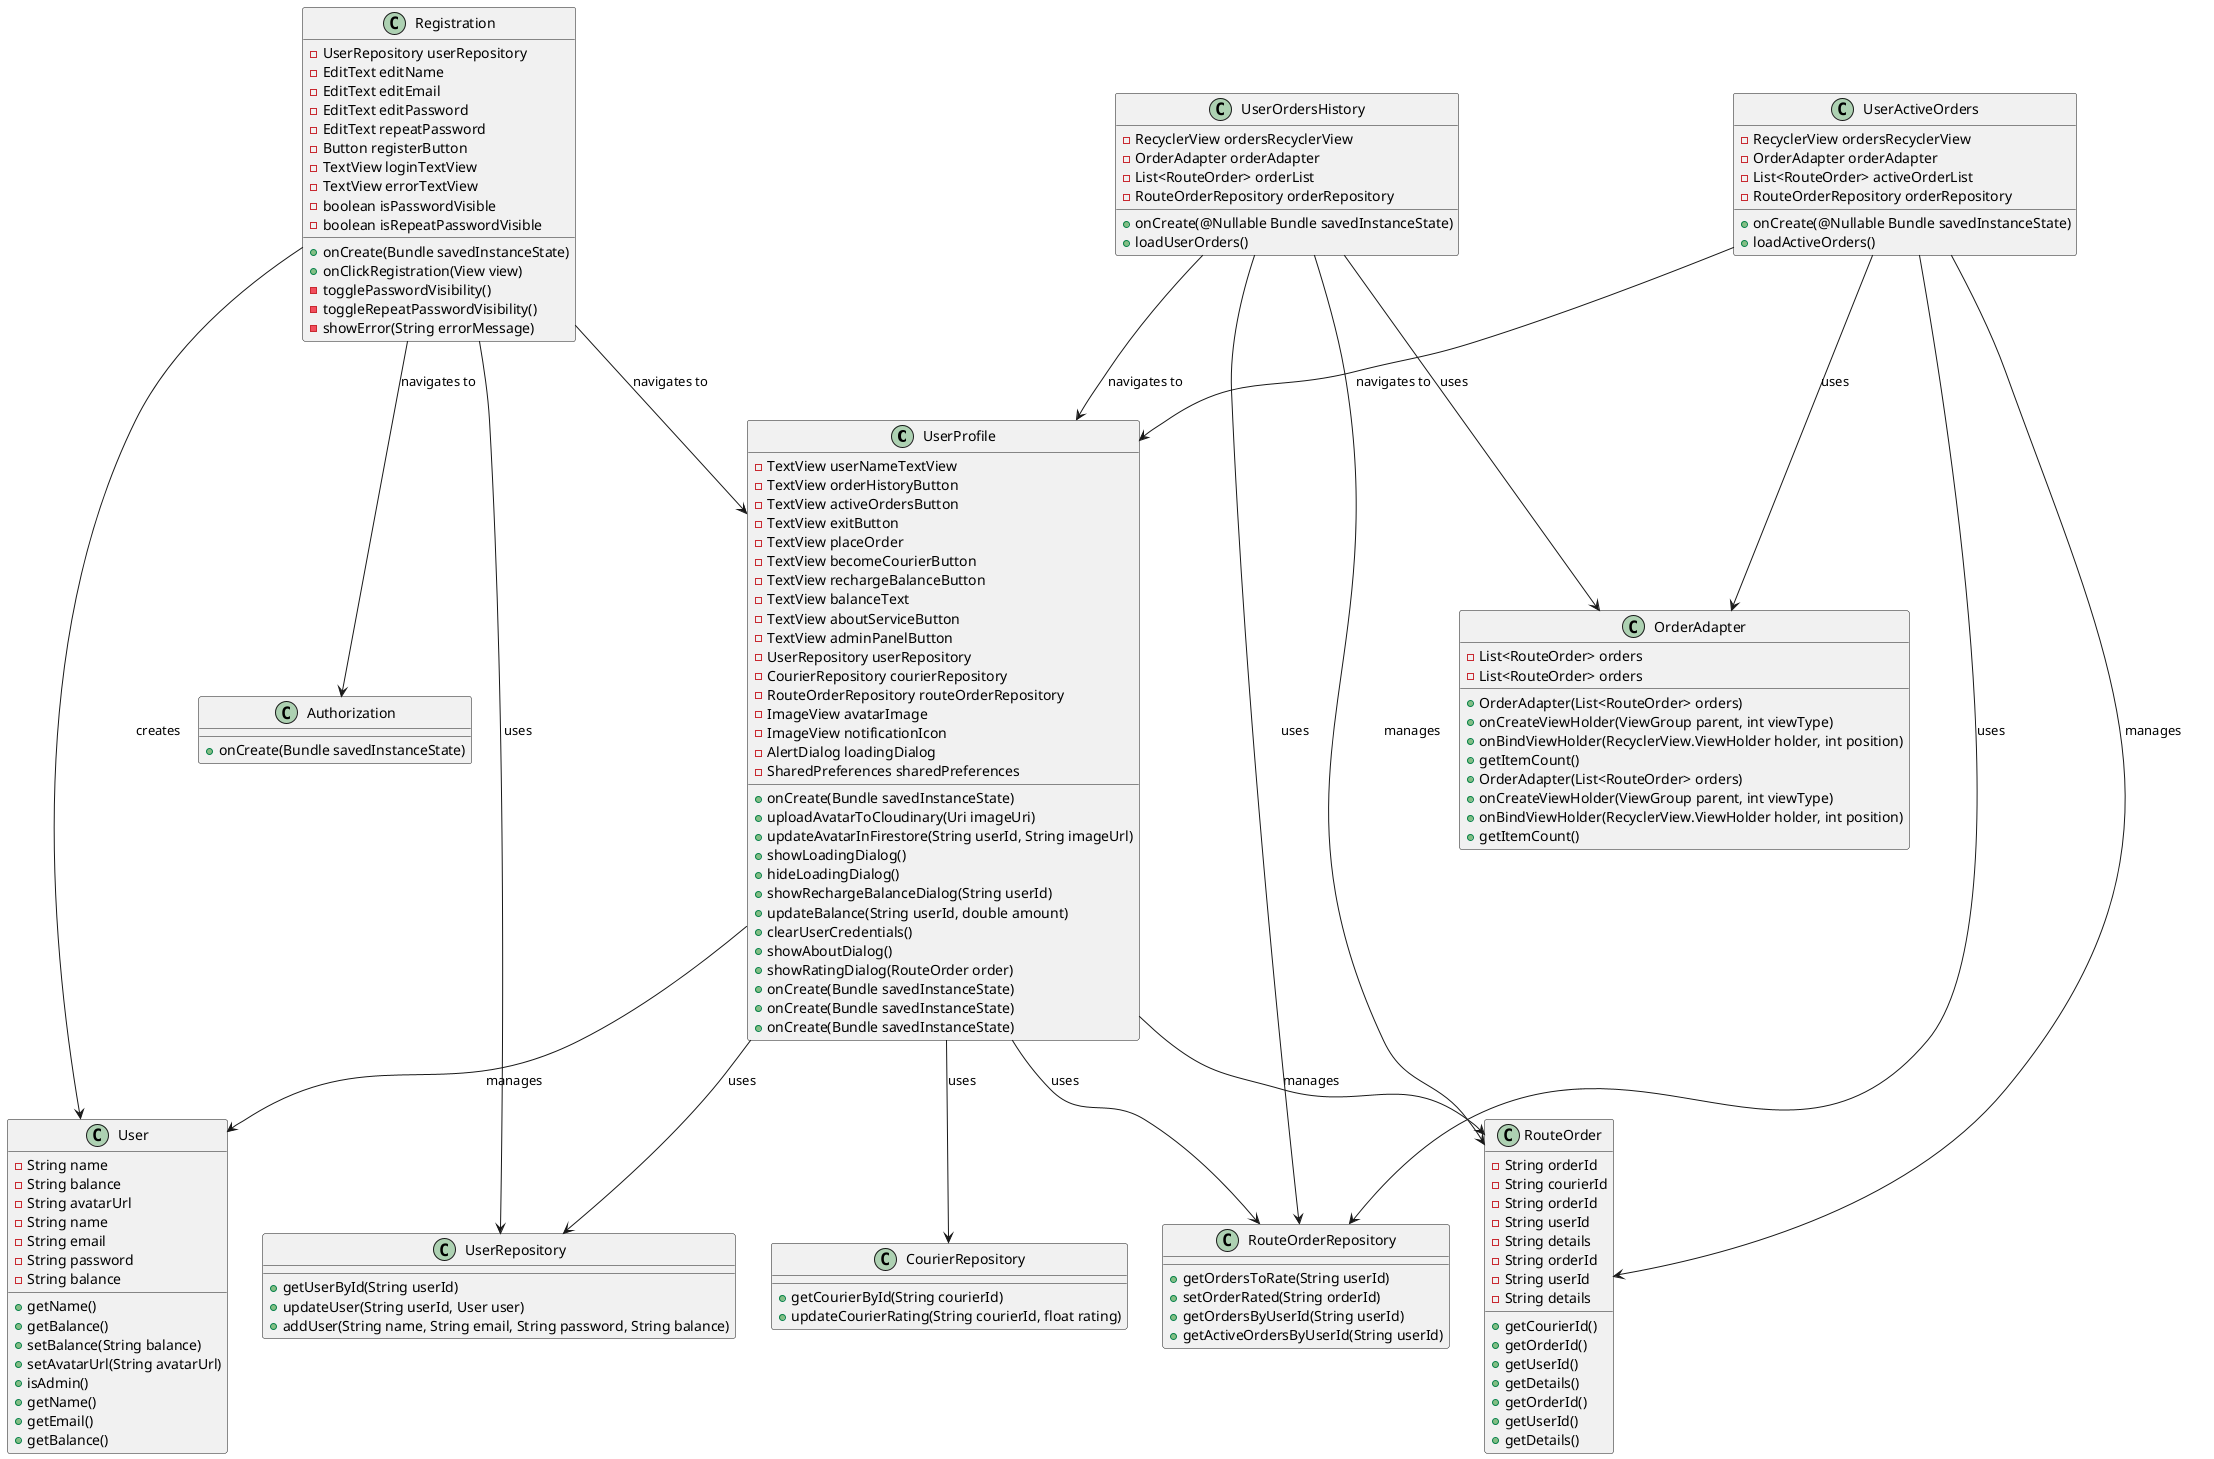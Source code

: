 @startuml
'https://plantuml.com/class-diagram

    class UserProfile {
        - TextView userNameTextView
        - TextView orderHistoryButton
        - TextView activeOrdersButton
        - TextView exitButton
        - TextView placeOrder
        - TextView becomeCourierButton
        - TextView rechargeBalanceButton
        - TextView balanceText
        - TextView aboutServiceButton
        - TextView adminPanelButton
        - UserRepository userRepository
        - CourierRepository courierRepository
        - RouteOrderRepository routeOrderRepository
        - ImageView avatarImage
        - ImageView notificationIcon
        - AlertDialog loadingDialog
        - SharedPreferences sharedPreferences
        + onCreate(Bundle savedInstanceState)
        + uploadAvatarToCloudinary(Uri imageUri)
        + updateAvatarInFirestore(String userId, String imageUrl)
        + showLoadingDialog()
        + hideLoadingDialog()
        + showRechargeBalanceDialog(String userId)
        + updateBalance(String userId, double amount)
        + clearUserCredentials()
        + showAboutDialog()
        + showRatingDialog(RouteOrder order)
    }

    class UserRepository {
        + getUserById(String userId)
        + updateUser(String userId, User user)
    }

    class CourierRepository {
        + getCourierById(String courierId)
        + updateCourierRating(String courierId, float rating)
    }

    class RouteOrderRepository {
        + getOrdersToRate(String userId)
        + setOrderRated(String orderId)
    }

    class RouteOrder {
        - String orderId
        - String courierId
        + getCourierId()
    }

    class User {
        - String name
        - String balance
        - String avatarUrl
        + getName()
        + getBalance()
        + setBalance(String balance)
        + setAvatarUrl(String avatarUrl)
        + isAdmin()
    }

    UserProfile --> UserRepository : uses
    UserProfile --> CourierRepository : uses
    UserProfile --> RouteOrderRepository : uses
    UserProfile --> RouteOrder : manages
    UserProfile --> User : manages
    class UserOrdersHistory {
            - RecyclerView ordersRecyclerView
            - OrderAdapter orderAdapter
            - List<RouteOrder> orderList
            - RouteOrderRepository orderRepository
            + onCreate(@Nullable Bundle savedInstanceState)
            + loadUserOrders()
        }

        class OrderAdapter {
            - List<RouteOrder> orders
            + OrderAdapter(List<RouteOrder> orders)
            + onCreateViewHolder(ViewGroup parent, int viewType)
            + onBindViewHolder(RecyclerView.ViewHolder holder, int position)
            + getItemCount()
        }

        class RouteOrderRepository {
            + getOrdersByUserId(String userId)
        }

        class RouteOrder {
            - String orderId
            - String userId
            - String details
            + getOrderId()
            + getUserId()
            + getDetails()
        }

        class UserProfile {
            + onCreate(Bundle savedInstanceState)
        }


        UserOrdersHistory --> OrderAdapter : uses
        UserOrdersHistory --> RouteOrderRepository : uses
        UserOrdersHistory --> RouteOrder : manages
        UserOrdersHistory --> UserProfile : navigates to
         UserActiveOrders --> OrderAdapter : uses
         class UserActiveOrders {
                 - RecyclerView ordersRecyclerView
                 - OrderAdapter orderAdapter
                 - List<RouteOrder> activeOrderList
                 - RouteOrderRepository orderRepository
                 + onCreate(@Nullable Bundle savedInstanceState)
                 + loadActiveOrders()
             }

             class OrderAdapter {
                 - List<RouteOrder> orders
                 + OrderAdapter(List<RouteOrder> orders)
                 + onCreateViewHolder(ViewGroup parent, int viewType)
                 + onBindViewHolder(RecyclerView.ViewHolder holder, int position)
                 + getItemCount()
             }

             class RouteOrderRepository {
                 + getActiveOrdersByUserId(String userId)
             }

             class RouteOrder {
                 - String orderId
                 - String userId
                 - String details
                 + getOrderId()
                 + getUserId()
                 + getDetails()
             }

             class UserProfile {
                 + onCreate(Bundle savedInstanceState)
             }
            UserActiveOrders --> RouteOrderRepository : uses
            UserActiveOrders --> RouteOrder : manages
            UserActiveOrders --> UserProfile : navigates to
                class Registration {
                    - UserRepository userRepository
                    - EditText editName
                    - EditText editEmail
                    - EditText editPassword
                    - EditText repeatPassword
                    - Button registerButton
                    - TextView loginTextView
                    - TextView errorTextView
                    - boolean isPasswordVisible
                    - boolean isRepeatPasswordVisible
                    + onCreate(Bundle savedInstanceState)
                    + onClickRegistration(View view)
                    - togglePasswordVisibility()
                    - toggleRepeatPasswordVisibility()
                    - showError(String errorMessage)
                }

                class UserRepository {
                    + addUser(String name, String email, String password, String balance)
                }

                class User {
                    - String name
                    - String email
                    - String password
                    - String balance
                    + getName()
                    + getEmail()
                    + getBalance()
                }

                class Authorization {
                    + onCreate(Bundle savedInstanceState)
                }

                class UserProfile {
                    + onCreate(Bundle savedInstanceState)
                }

                Registration --> UserRepository : uses
                Registration --> User : creates
                Registration --> Authorization : navigates to
                Registration --> UserProfile : navigates to




}

@enduml